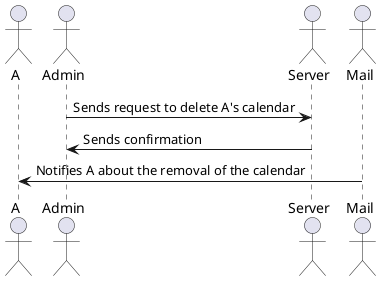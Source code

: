 @startuml

actor A
actor Admin
actor Server
actor Mail

Admin -> Server : Sends request to delete A's calendar
Server -> Admin : Sends confirmation
Mail -> A : Notifies A about the removal of the calendar

@enduml